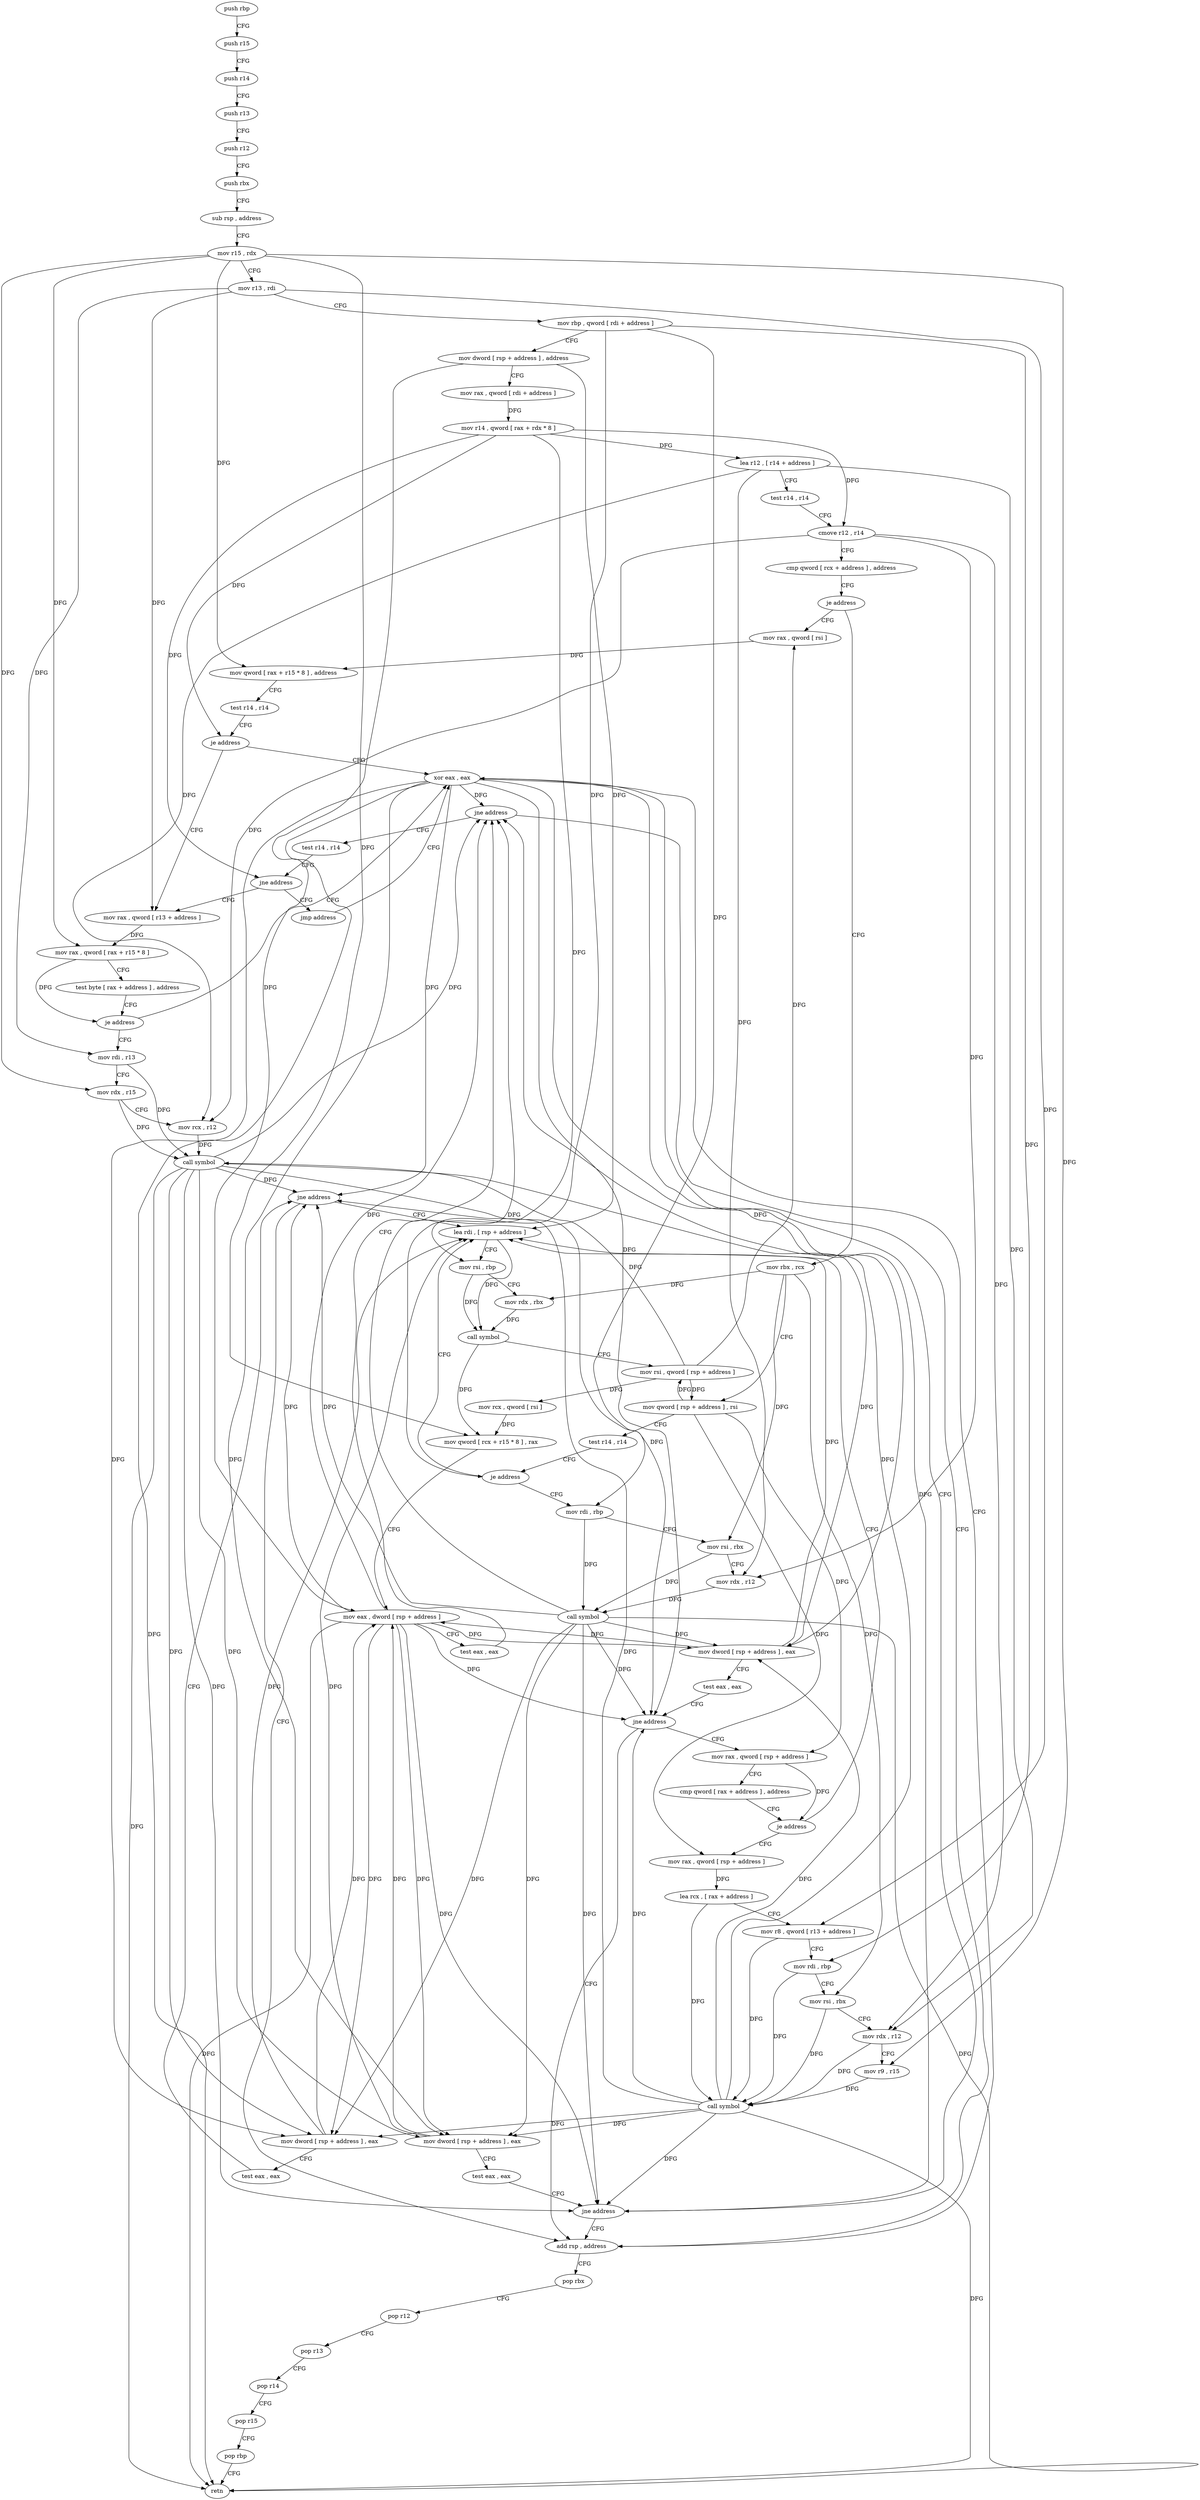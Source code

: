 digraph "func" {
"4259952" [label = "push rbp" ]
"4259953" [label = "push r15" ]
"4259955" [label = "push r14" ]
"4259957" [label = "push r13" ]
"4259959" [label = "push r12" ]
"4259961" [label = "push rbx" ]
"4259962" [label = "sub rsp , address" ]
"4259966" [label = "mov r15 , rdx" ]
"4259969" [label = "mov r13 , rdi" ]
"4259972" [label = "mov rbp , qword [ rdi + address ]" ]
"4259979" [label = "mov dword [ rsp + address ] , address" ]
"4259987" [label = "mov rax , qword [ rdi + address ]" ]
"4259994" [label = "mov r14 , qword [ rax + rdx * 8 ]" ]
"4259998" [label = "lea r12 , [ r14 + address ]" ]
"4260002" [label = "test r14 , r14" ]
"4260005" [label = "cmove r12 , r14" ]
"4260009" [label = "cmp qword [ rcx + address ] , address" ]
"4260014" [label = "je address" ]
"4260155" [label = "mov rax , qword [ rsi ]" ]
"4260020" [label = "mov rbx , rcx" ]
"4260158" [label = "mov qword [ rax + r15 * 8 ] , address" ]
"4260166" [label = "test r14 , r14" ]
"4260169" [label = "je address" ]
"4260210" [label = "xor eax , eax" ]
"4260171" [label = "mov rax , qword [ r13 + address ]" ]
"4260023" [label = "mov qword [ rsp + address ] , rsi" ]
"4260028" [label = "test r14 , r14" ]
"4260031" [label = "je address" ]
"4260112" [label = "lea rdi , [ rsp + address ]" ]
"4260033" [label = "mov rdi , rbp" ]
"4260212" [label = "add rsp , address" ]
"4260178" [label = "mov rax , qword [ rax + r15 * 8 ]" ]
"4260182" [label = "test byte [ rax + address ] , address" ]
"4260186" [label = "je address" ]
"4260188" [label = "mov rdi , r13" ]
"4260117" [label = "mov rsi , rbp" ]
"4260120" [label = "mov rdx , rbx" ]
"4260123" [label = "call symbol" ]
"4260128" [label = "mov rsi , qword [ rsp + address ]" ]
"4260133" [label = "mov rcx , qword [ rsi ]" ]
"4260136" [label = "mov qword [ rcx + r15 * 8 ] , rax" ]
"4260140" [label = "mov eax , dword [ rsp + address ]" ]
"4260144" [label = "test eax , eax" ]
"4260146" [label = "jne address" ]
"4260148" [label = "test r14 , r14" ]
"4260036" [label = "mov rsi , rbx" ]
"4260039" [label = "mov rdx , r12" ]
"4260042" [label = "call symbol" ]
"4260047" [label = "mov dword [ rsp + address ] , eax" ]
"4260051" [label = "test eax , eax" ]
"4260053" [label = "jne address" ]
"4260059" [label = "mov rax , qword [ rsp + address ]" ]
"4260191" [label = "mov rdx , r15" ]
"4260194" [label = "mov rcx , r12" ]
"4260197" [label = "call symbol" ]
"4260202" [label = "mov dword [ rsp + address ] , eax" ]
"4260206" [label = "test eax , eax" ]
"4260208" [label = "jne address" ]
"4260216" [label = "pop rbx" ]
"4260217" [label = "pop r12" ]
"4260219" [label = "pop r13" ]
"4260221" [label = "pop r14" ]
"4260223" [label = "pop r15" ]
"4260225" [label = "pop rbp" ]
"4260226" [label = "retn" ]
"4260151" [label = "jne address" ]
"4260153" [label = "jmp address" ]
"4260064" [label = "cmp qword [ rax + address ] , address" ]
"4260069" [label = "je address" ]
"4260071" [label = "mov rax , qword [ rsp + address ]" ]
"4260076" [label = "lea rcx , [ rax + address ]" ]
"4260080" [label = "mov r8 , qword [ r13 + address ]" ]
"4260087" [label = "mov rdi , rbp" ]
"4260090" [label = "mov rsi , rbx" ]
"4260093" [label = "mov rdx , r12" ]
"4260096" [label = "mov r9 , r15" ]
"4260099" [label = "call symbol" ]
"4260104" [label = "mov dword [ rsp + address ] , eax" ]
"4260108" [label = "test eax , eax" ]
"4260110" [label = "jne address" ]
"4259952" -> "4259953" [ label = "CFG" ]
"4259953" -> "4259955" [ label = "CFG" ]
"4259955" -> "4259957" [ label = "CFG" ]
"4259957" -> "4259959" [ label = "CFG" ]
"4259959" -> "4259961" [ label = "CFG" ]
"4259961" -> "4259962" [ label = "CFG" ]
"4259962" -> "4259966" [ label = "CFG" ]
"4259966" -> "4259969" [ label = "CFG" ]
"4259966" -> "4260158" [ label = "DFG" ]
"4259966" -> "4260178" [ label = "DFG" ]
"4259966" -> "4260136" [ label = "DFG" ]
"4259966" -> "4260191" [ label = "DFG" ]
"4259966" -> "4260096" [ label = "DFG" ]
"4259969" -> "4259972" [ label = "CFG" ]
"4259969" -> "4260171" [ label = "DFG" ]
"4259969" -> "4260188" [ label = "DFG" ]
"4259969" -> "4260080" [ label = "DFG" ]
"4259972" -> "4259979" [ label = "CFG" ]
"4259972" -> "4260117" [ label = "DFG" ]
"4259972" -> "4260033" [ label = "DFG" ]
"4259972" -> "4260087" [ label = "DFG" ]
"4259979" -> "4259987" [ label = "CFG" ]
"4259979" -> "4260140" [ label = "DFG" ]
"4259979" -> "4260112" [ label = "DFG" ]
"4259987" -> "4259994" [ label = "DFG" ]
"4259994" -> "4259998" [ label = "DFG" ]
"4259994" -> "4260005" [ label = "DFG" ]
"4259994" -> "4260169" [ label = "DFG" ]
"4259994" -> "4260031" [ label = "DFG" ]
"4259994" -> "4260151" [ label = "DFG" ]
"4259998" -> "4260002" [ label = "CFG" ]
"4259998" -> "4260039" [ label = "DFG" ]
"4259998" -> "4260194" [ label = "DFG" ]
"4259998" -> "4260093" [ label = "DFG" ]
"4260002" -> "4260005" [ label = "CFG" ]
"4260005" -> "4260009" [ label = "CFG" ]
"4260005" -> "4260039" [ label = "DFG" ]
"4260005" -> "4260194" [ label = "DFG" ]
"4260005" -> "4260093" [ label = "DFG" ]
"4260009" -> "4260014" [ label = "CFG" ]
"4260014" -> "4260155" [ label = "CFG" ]
"4260014" -> "4260020" [ label = "CFG" ]
"4260155" -> "4260158" [ label = "DFG" ]
"4260020" -> "4260023" [ label = "CFG" ]
"4260020" -> "4260120" [ label = "DFG" ]
"4260020" -> "4260036" [ label = "DFG" ]
"4260020" -> "4260090" [ label = "DFG" ]
"4260158" -> "4260166" [ label = "CFG" ]
"4260166" -> "4260169" [ label = "CFG" ]
"4260169" -> "4260210" [ label = "CFG" ]
"4260169" -> "4260171" [ label = "CFG" ]
"4260210" -> "4260212" [ label = "CFG" ]
"4260210" -> "4260146" [ label = "DFG" ]
"4260210" -> "4260047" [ label = "DFG" ]
"4260210" -> "4260053" [ label = "DFG" ]
"4260210" -> "4260226" [ label = "DFG" ]
"4260210" -> "4260202" [ label = "DFG" ]
"4260210" -> "4260208" [ label = "DFG" ]
"4260210" -> "4260104" [ label = "DFG" ]
"4260210" -> "4260110" [ label = "DFG" ]
"4260171" -> "4260178" [ label = "DFG" ]
"4260023" -> "4260028" [ label = "CFG" ]
"4260023" -> "4260128" [ label = "DFG" ]
"4260023" -> "4260059" [ label = "DFG" ]
"4260023" -> "4260071" [ label = "DFG" ]
"4260028" -> "4260031" [ label = "CFG" ]
"4260031" -> "4260112" [ label = "CFG" ]
"4260031" -> "4260033" [ label = "CFG" ]
"4260112" -> "4260117" [ label = "CFG" ]
"4260112" -> "4260123" [ label = "DFG" ]
"4260033" -> "4260036" [ label = "CFG" ]
"4260033" -> "4260042" [ label = "DFG" ]
"4260212" -> "4260216" [ label = "CFG" ]
"4260178" -> "4260182" [ label = "CFG" ]
"4260178" -> "4260186" [ label = "DFG" ]
"4260182" -> "4260186" [ label = "CFG" ]
"4260186" -> "4260210" [ label = "CFG" ]
"4260186" -> "4260188" [ label = "CFG" ]
"4260188" -> "4260191" [ label = "CFG" ]
"4260188" -> "4260197" [ label = "DFG" ]
"4260117" -> "4260120" [ label = "CFG" ]
"4260117" -> "4260123" [ label = "DFG" ]
"4260120" -> "4260123" [ label = "DFG" ]
"4260123" -> "4260128" [ label = "CFG" ]
"4260123" -> "4260136" [ label = "DFG" ]
"4260128" -> "4260133" [ label = "DFG" ]
"4260128" -> "4260155" [ label = "DFG" ]
"4260128" -> "4260023" [ label = "DFG" ]
"4260128" -> "4260197" [ label = "DFG" ]
"4260133" -> "4260136" [ label = "DFG" ]
"4260136" -> "4260140" [ label = "CFG" ]
"4260140" -> "4260144" [ label = "CFG" ]
"4260140" -> "4260146" [ label = "DFG" ]
"4260140" -> "4260047" [ label = "DFG" ]
"4260140" -> "4260053" [ label = "DFG" ]
"4260140" -> "4260226" [ label = "DFG" ]
"4260140" -> "4260202" [ label = "DFG" ]
"4260140" -> "4260208" [ label = "DFG" ]
"4260140" -> "4260104" [ label = "DFG" ]
"4260140" -> "4260110" [ label = "DFG" ]
"4260144" -> "4260146" [ label = "CFG" ]
"4260146" -> "4260212" [ label = "CFG" ]
"4260146" -> "4260148" [ label = "CFG" ]
"4260148" -> "4260151" [ label = "CFG" ]
"4260036" -> "4260039" [ label = "CFG" ]
"4260036" -> "4260042" [ label = "DFG" ]
"4260039" -> "4260042" [ label = "DFG" ]
"4260042" -> "4260047" [ label = "DFG" ]
"4260042" -> "4260146" [ label = "DFG" ]
"4260042" -> "4260053" [ label = "DFG" ]
"4260042" -> "4260226" [ label = "DFG" ]
"4260042" -> "4260202" [ label = "DFG" ]
"4260042" -> "4260208" [ label = "DFG" ]
"4260042" -> "4260104" [ label = "DFG" ]
"4260042" -> "4260110" [ label = "DFG" ]
"4260047" -> "4260051" [ label = "CFG" ]
"4260047" -> "4260112" [ label = "DFG" ]
"4260047" -> "4260140" [ label = "DFG" ]
"4260051" -> "4260053" [ label = "CFG" ]
"4260053" -> "4260212" [ label = "CFG" ]
"4260053" -> "4260059" [ label = "CFG" ]
"4260059" -> "4260064" [ label = "CFG" ]
"4260059" -> "4260069" [ label = "DFG" ]
"4260191" -> "4260194" [ label = "CFG" ]
"4260191" -> "4260197" [ label = "DFG" ]
"4260194" -> "4260197" [ label = "DFG" ]
"4260197" -> "4260202" [ label = "DFG" ]
"4260197" -> "4260146" [ label = "DFG" ]
"4260197" -> "4260047" [ label = "DFG" ]
"4260197" -> "4260053" [ label = "DFG" ]
"4260197" -> "4260226" [ label = "DFG" ]
"4260197" -> "4260208" [ label = "DFG" ]
"4260197" -> "4260104" [ label = "DFG" ]
"4260197" -> "4260110" [ label = "DFG" ]
"4260202" -> "4260206" [ label = "CFG" ]
"4260202" -> "4260112" [ label = "DFG" ]
"4260202" -> "4260140" [ label = "DFG" ]
"4260206" -> "4260208" [ label = "CFG" ]
"4260208" -> "4260212" [ label = "CFG" ]
"4260208" -> "4260210" [ label = "CFG" ]
"4260216" -> "4260217" [ label = "CFG" ]
"4260217" -> "4260219" [ label = "CFG" ]
"4260219" -> "4260221" [ label = "CFG" ]
"4260221" -> "4260223" [ label = "CFG" ]
"4260223" -> "4260225" [ label = "CFG" ]
"4260225" -> "4260226" [ label = "CFG" ]
"4260151" -> "4260171" [ label = "CFG" ]
"4260151" -> "4260153" [ label = "CFG" ]
"4260153" -> "4260210" [ label = "CFG" ]
"4260064" -> "4260069" [ label = "CFG" ]
"4260069" -> "4260112" [ label = "CFG" ]
"4260069" -> "4260071" [ label = "CFG" ]
"4260071" -> "4260076" [ label = "DFG" ]
"4260076" -> "4260080" [ label = "CFG" ]
"4260076" -> "4260099" [ label = "DFG" ]
"4260080" -> "4260087" [ label = "CFG" ]
"4260080" -> "4260099" [ label = "DFG" ]
"4260087" -> "4260090" [ label = "CFG" ]
"4260087" -> "4260099" [ label = "DFG" ]
"4260090" -> "4260093" [ label = "CFG" ]
"4260090" -> "4260099" [ label = "DFG" ]
"4260093" -> "4260096" [ label = "CFG" ]
"4260093" -> "4260099" [ label = "DFG" ]
"4260096" -> "4260099" [ label = "DFG" ]
"4260099" -> "4260104" [ label = "DFG" ]
"4260099" -> "4260146" [ label = "DFG" ]
"4260099" -> "4260047" [ label = "DFG" ]
"4260099" -> "4260053" [ label = "DFG" ]
"4260099" -> "4260202" [ label = "DFG" ]
"4260099" -> "4260208" [ label = "DFG" ]
"4260099" -> "4260226" [ label = "DFG" ]
"4260099" -> "4260110" [ label = "DFG" ]
"4260104" -> "4260108" [ label = "CFG" ]
"4260104" -> "4260112" [ label = "DFG" ]
"4260104" -> "4260140" [ label = "DFG" ]
"4260108" -> "4260110" [ label = "CFG" ]
"4260110" -> "4260212" [ label = "CFG" ]
"4260110" -> "4260112" [ label = "CFG" ]
}
